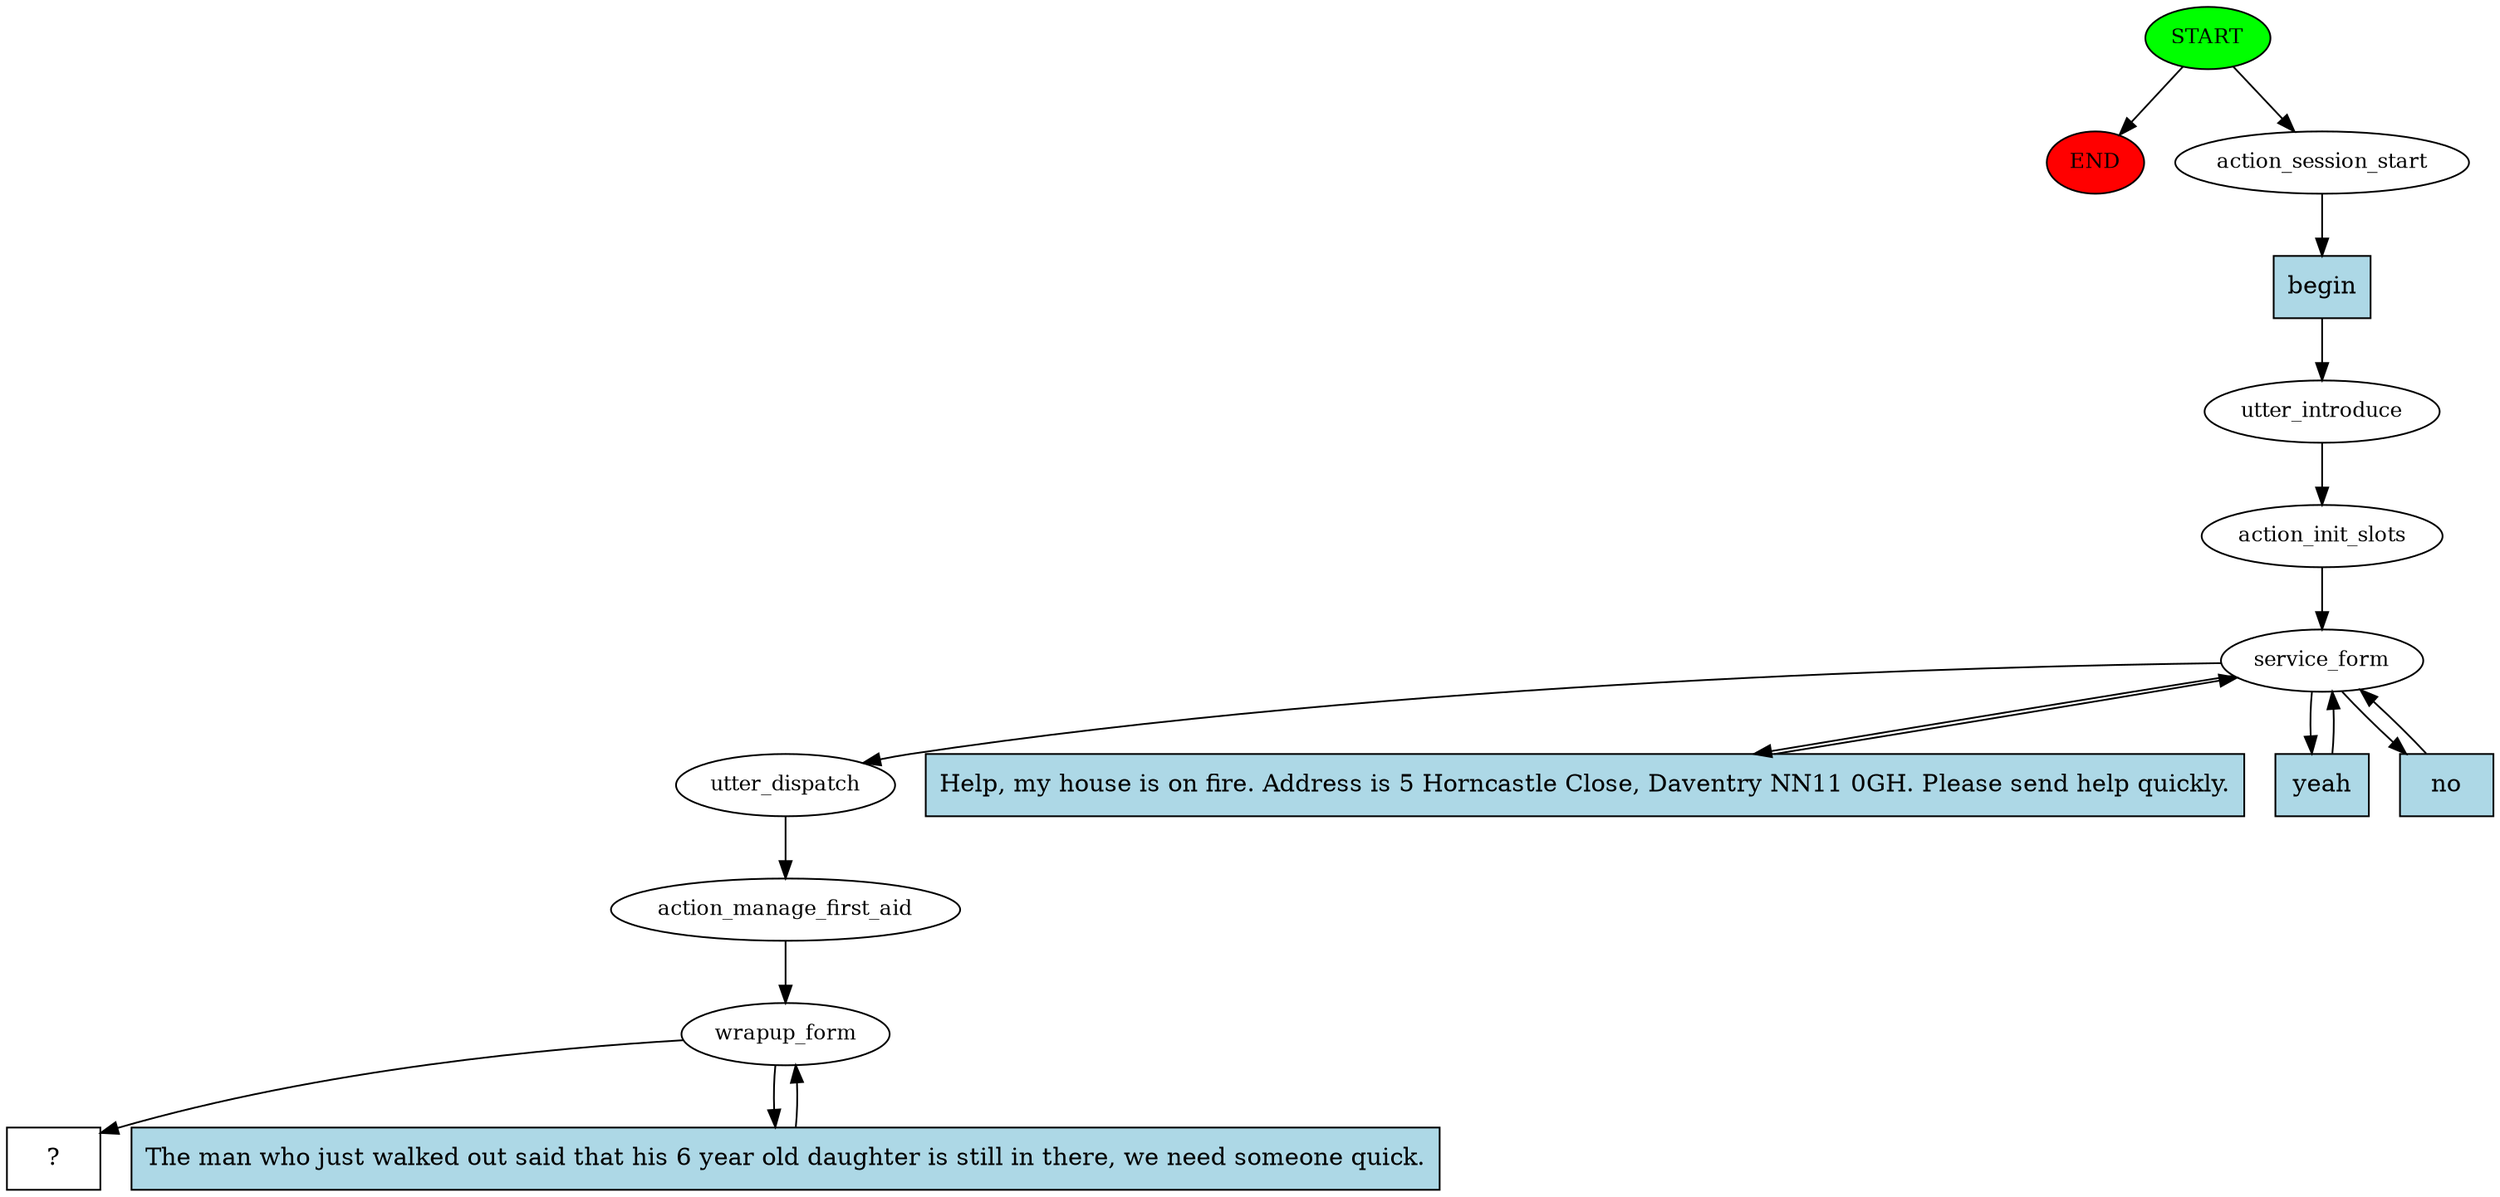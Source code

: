 digraph  {
0 [class="start active", fillcolor=green, fontsize=12, label=START, style=filled];
"-1" [class=end, fillcolor=red, fontsize=12, label=END, style=filled];
1 [class=active, fontsize=12, label=action_session_start];
2 [class=active, fontsize=12, label=utter_introduce];
3 [class=active, fontsize=12, label=action_init_slots];
4 [class=active, fontsize=12, label=service_form];
8 [class=active, fontsize=12, label=utter_dispatch];
9 [class=active, fontsize=12, label=action_manage_first_aid];
10 [class=active, fontsize=12, label=wrapup_form];
12 [class="intent dashed active", label="  ?  ", shape=rect];
13 [class="intent active", fillcolor=lightblue, label=begin, shape=rect, style=filled];
14 [class="intent active", fillcolor=lightblue, label="Help, my house is on fire. Address is 5 Horncastle Close, Daventry NN11 0GH. Please send help quickly.", shape=rect, style=filled];
15 [class="intent active", fillcolor=lightblue, label=yeah, shape=rect, style=filled];
16 [class="intent active", fillcolor=lightblue, label=no, shape=rect, style=filled];
17 [class="intent active", fillcolor=lightblue, label="The man who just walked out said that his 6 year old daughter is still in there, we need someone quick.", shape=rect, style=filled];
0 -> "-1"  [class="", key=NONE, label=""];
0 -> 1  [class=active, key=NONE, label=""];
1 -> 13  [class=active, key=0];
2 -> 3  [class=active, key=NONE, label=""];
3 -> 4  [class=active, key=NONE, label=""];
4 -> 8  [class=active, key=NONE, label=""];
4 -> 14  [class=active, key=0];
4 -> 15  [class=active, key=0];
4 -> 16  [class=active, key=0];
8 -> 9  [class=active, key=NONE, label=""];
9 -> 10  [class=active, key=NONE, label=""];
10 -> 12  [class=active, key=NONE, label=""];
10 -> 17  [class=active, key=0];
13 -> 2  [class=active, key=0];
14 -> 4  [class=active, key=0];
15 -> 4  [class=active, key=0];
16 -> 4  [class=active, key=0];
17 -> 10  [class=active, key=0];
}
